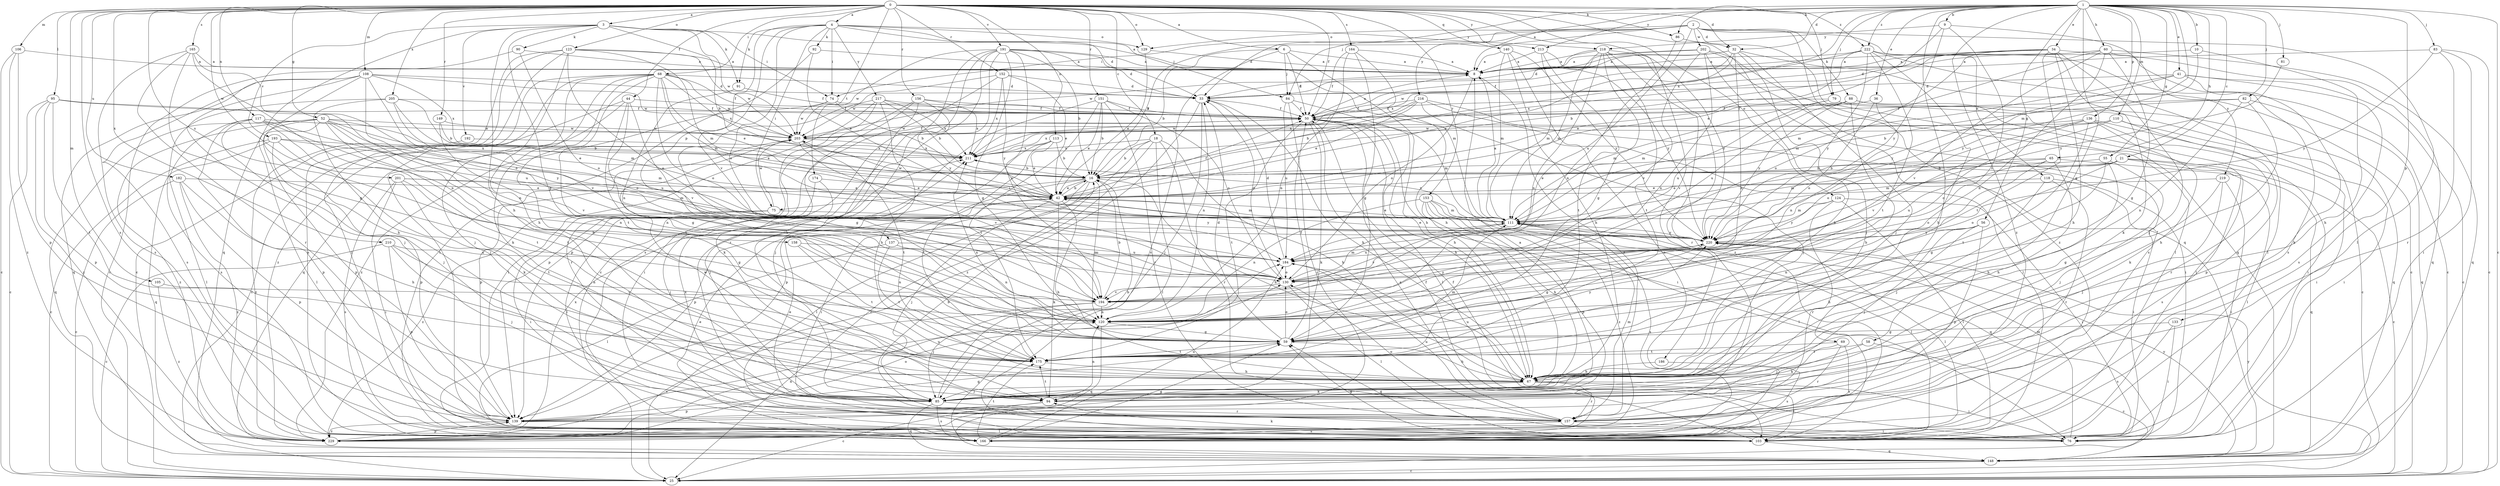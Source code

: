 strict digraph  {
0;
1;
2;
3;
4;
6;
8;
9;
10;
16;
18;
21;
25;
32;
33;
34;
36;
41;
42;
44;
50;
52;
55;
56;
58;
59;
60;
65;
67;
68;
69;
74;
75;
76;
79;
81;
82;
83;
84;
85;
86;
88;
90;
91;
92;
94;
95;
103;
105;
106;
108;
110;
111;
113;
117;
118;
120;
123;
124;
129;
130;
133;
136;
137;
139;
140;
148;
149;
151;
152;
153;
156;
157;
158;
164;
165;
166;
174;
175;
182;
184;
186;
191;
192;
193;
194;
201;
202;
203;
205;
210;
211;
213;
216;
217;
218;
219;
220;
222;
229;
0 -> 3  [label=a];
0 -> 4  [label=a];
0 -> 6  [label=a];
0 -> 18  [label=c];
0 -> 32  [label=d];
0 -> 44  [label=f];
0 -> 50  [label=f];
0 -> 52  [label=g];
0 -> 68  [label=i];
0 -> 79  [label=j];
0 -> 86  [label=k];
0 -> 95  [label=l];
0 -> 105  [label=m];
0 -> 106  [label=m];
0 -> 108  [label=m];
0 -> 113  [label=n];
0 -> 117  [label=n];
0 -> 123  [label=o];
0 -> 124  [label=o];
0 -> 129  [label=o];
0 -> 140  [label=q];
0 -> 148  [label=q];
0 -> 149  [label=r];
0 -> 151  [label=r];
0 -> 152  [label=r];
0 -> 153  [label=r];
0 -> 156  [label=r];
0 -> 158  [label=s];
0 -> 164  [label=s];
0 -> 165  [label=s];
0 -> 166  [label=s];
0 -> 174  [label=t];
0 -> 182  [label=u];
0 -> 186  [label=v];
0 -> 191  [label=v];
0 -> 201  [label=w];
0 -> 205  [label=x];
0 -> 210  [label=x];
0 -> 213  [label=y];
0 -> 222  [label=z];
1 -> 8  [label=a];
1 -> 9  [label=b];
1 -> 10  [label=b];
1 -> 21  [label=c];
1 -> 25  [label=c];
1 -> 32  [label=d];
1 -> 34  [label=e];
1 -> 36  [label=e];
1 -> 41  [label=e];
1 -> 55  [label=g];
1 -> 56  [label=g];
1 -> 58  [label=g];
1 -> 60  [label=h];
1 -> 65  [label=h];
1 -> 69  [label=i];
1 -> 79  [label=j];
1 -> 81  [label=j];
1 -> 82  [label=j];
1 -> 83  [label=j];
1 -> 84  [label=j];
1 -> 86  [label=k];
1 -> 110  [label=m];
1 -> 111  [label=m];
1 -> 133  [label=p];
1 -> 136  [label=p];
1 -> 211  [label=x];
1 -> 213  [label=y];
1 -> 222  [label=z];
1 -> 229  [label=z];
2 -> 16  [label=b];
2 -> 32  [label=d];
2 -> 33  [label=d];
2 -> 74  [label=i];
2 -> 88  [label=k];
2 -> 103  [label=l];
2 -> 118  [label=n];
2 -> 129  [label=o];
2 -> 184  [label=u];
2 -> 202  [label=w];
2 -> 216  [label=y];
2 -> 229  [label=z];
3 -> 8  [label=a];
3 -> 16  [label=b];
3 -> 59  [label=g];
3 -> 67  [label=h];
3 -> 74  [label=i];
3 -> 90  [label=k];
3 -> 91  [label=k];
3 -> 148  [label=q];
3 -> 192  [label=v];
3 -> 193  [label=v];
3 -> 203  [label=w];
4 -> 33  [label=d];
4 -> 74  [label=i];
4 -> 75  [label=i];
4 -> 84  [label=j];
4 -> 91  [label=k];
4 -> 92  [label=k];
4 -> 129  [label=o];
4 -> 130  [label=o];
4 -> 137  [label=p];
4 -> 194  [label=v];
4 -> 217  [label=y];
4 -> 218  [label=y];
6 -> 8  [label=a];
6 -> 16  [label=b];
6 -> 50  [label=f];
6 -> 67  [label=h];
6 -> 84  [label=j];
6 -> 166  [label=s];
8 -> 33  [label=d];
8 -> 130  [label=o];
8 -> 157  [label=r];
9 -> 42  [label=e];
9 -> 194  [label=v];
9 -> 218  [label=y];
9 -> 219  [label=y];
9 -> 220  [label=y];
10 -> 8  [label=a];
10 -> 67  [label=h];
10 -> 220  [label=y];
16 -> 42  [label=e];
16 -> 67  [label=h];
16 -> 75  [label=i];
16 -> 76  [label=i];
16 -> 103  [label=l];
16 -> 120  [label=n];
16 -> 139  [label=p];
18 -> 16  [label=b];
18 -> 25  [label=c];
18 -> 67  [label=h];
18 -> 103  [label=l];
18 -> 139  [label=p];
18 -> 157  [label=r];
18 -> 211  [label=x];
21 -> 16  [label=b];
21 -> 25  [label=c];
21 -> 42  [label=e];
21 -> 111  [label=m];
21 -> 130  [label=o];
21 -> 148  [label=q];
21 -> 166  [label=s];
25 -> 220  [label=y];
32 -> 8  [label=a];
32 -> 25  [label=c];
32 -> 42  [label=e];
32 -> 50  [label=f];
32 -> 67  [label=h];
32 -> 85  [label=j];
32 -> 120  [label=n];
32 -> 203  [label=w];
33 -> 50  [label=f];
33 -> 67  [label=h];
33 -> 85  [label=j];
33 -> 120  [label=n];
33 -> 229  [label=z];
34 -> 8  [label=a];
34 -> 16  [label=b];
34 -> 67  [label=h];
34 -> 85  [label=j];
34 -> 94  [label=k];
34 -> 130  [label=o];
34 -> 148  [label=q];
34 -> 175  [label=t];
34 -> 211  [label=x];
36 -> 50  [label=f];
36 -> 120  [label=n];
36 -> 130  [label=o];
41 -> 25  [label=c];
41 -> 33  [label=d];
41 -> 94  [label=k];
41 -> 111  [label=m];
41 -> 166  [label=s];
41 -> 220  [label=y];
42 -> 16  [label=b];
42 -> 50  [label=f];
42 -> 67  [label=h];
42 -> 85  [label=j];
42 -> 94  [label=k];
42 -> 111  [label=m];
42 -> 203  [label=w];
44 -> 25  [label=c];
44 -> 50  [label=f];
44 -> 59  [label=g];
44 -> 76  [label=i];
44 -> 175  [label=t];
44 -> 194  [label=v];
50 -> 8  [label=a];
50 -> 67  [label=h];
50 -> 76  [label=i];
50 -> 94  [label=k];
50 -> 103  [label=l];
50 -> 111  [label=m];
50 -> 166  [label=s];
50 -> 175  [label=t];
50 -> 203  [label=w];
52 -> 16  [label=b];
52 -> 42  [label=e];
52 -> 103  [label=l];
52 -> 120  [label=n];
52 -> 139  [label=p];
52 -> 148  [label=q];
52 -> 175  [label=t];
52 -> 184  [label=u];
52 -> 203  [label=w];
52 -> 229  [label=z];
55 -> 16  [label=b];
55 -> 59  [label=g];
55 -> 67  [label=h];
55 -> 85  [label=j];
56 -> 67  [label=h];
56 -> 85  [label=j];
56 -> 120  [label=n];
56 -> 139  [label=p];
56 -> 220  [label=y];
58 -> 25  [label=c];
58 -> 85  [label=j];
58 -> 175  [label=t];
59 -> 33  [label=d];
59 -> 50  [label=f];
59 -> 67  [label=h];
59 -> 130  [label=o];
59 -> 175  [label=t];
59 -> 211  [label=x];
59 -> 220  [label=y];
60 -> 8  [label=a];
60 -> 33  [label=d];
60 -> 59  [label=g];
60 -> 111  [label=m];
60 -> 120  [label=n];
60 -> 148  [label=q];
60 -> 166  [label=s];
60 -> 194  [label=v];
65 -> 16  [label=b];
65 -> 67  [label=h];
65 -> 103  [label=l];
65 -> 111  [label=m];
65 -> 130  [label=o];
65 -> 184  [label=u];
67 -> 76  [label=i];
67 -> 85  [label=j];
67 -> 94  [label=k];
67 -> 103  [label=l];
67 -> 157  [label=r];
67 -> 184  [label=u];
68 -> 33  [label=d];
68 -> 42  [label=e];
68 -> 50  [label=f];
68 -> 67  [label=h];
68 -> 85  [label=j];
68 -> 94  [label=k];
68 -> 111  [label=m];
68 -> 130  [label=o];
68 -> 148  [label=q];
68 -> 175  [label=t];
68 -> 203  [label=w];
68 -> 211  [label=x];
68 -> 229  [label=z];
69 -> 94  [label=k];
69 -> 157  [label=r];
69 -> 166  [label=s];
69 -> 175  [label=t];
74 -> 16  [label=b];
74 -> 50  [label=f];
74 -> 203  [label=w];
74 -> 229  [label=z];
75 -> 76  [label=i];
75 -> 203  [label=w];
75 -> 220  [label=y];
75 -> 229  [label=z];
76 -> 50  [label=f];
76 -> 59  [label=g];
76 -> 111  [label=m];
79 -> 25  [label=c];
79 -> 50  [label=f];
79 -> 76  [label=i];
79 -> 111  [label=m];
79 -> 184  [label=u];
81 -> 220  [label=y];
82 -> 16  [label=b];
82 -> 50  [label=f];
82 -> 67  [label=h];
82 -> 120  [label=n];
82 -> 148  [label=q];
83 -> 8  [label=a];
83 -> 25  [label=c];
83 -> 76  [label=i];
83 -> 157  [label=r];
83 -> 220  [label=y];
84 -> 50  [label=f];
84 -> 67  [label=h];
84 -> 184  [label=u];
84 -> 229  [label=z];
85 -> 16  [label=b];
85 -> 148  [label=q];
85 -> 157  [label=r];
85 -> 166  [label=s];
86 -> 120  [label=n];
86 -> 148  [label=q];
88 -> 50  [label=f];
88 -> 67  [label=h];
88 -> 103  [label=l];
88 -> 111  [label=m];
88 -> 148  [label=q];
88 -> 184  [label=u];
88 -> 220  [label=y];
90 -> 8  [label=a];
90 -> 25  [label=c];
90 -> 130  [label=o];
91 -> 50  [label=f];
91 -> 120  [label=n];
92 -> 8  [label=a];
92 -> 42  [label=e];
92 -> 103  [label=l];
94 -> 8  [label=a];
94 -> 25  [label=c];
94 -> 120  [label=n];
94 -> 139  [label=p];
94 -> 175  [label=t];
94 -> 203  [label=w];
95 -> 25  [label=c];
95 -> 50  [label=f];
95 -> 139  [label=p];
95 -> 175  [label=t];
95 -> 184  [label=u];
95 -> 229  [label=z];
103 -> 50  [label=f];
103 -> 59  [label=g];
103 -> 94  [label=k];
103 -> 148  [label=q];
105 -> 194  [label=v];
105 -> 229  [label=z];
106 -> 8  [label=a];
106 -> 25  [label=c];
106 -> 139  [label=p];
106 -> 229  [label=z];
108 -> 33  [label=d];
108 -> 67  [label=h];
108 -> 85  [label=j];
108 -> 120  [label=n];
108 -> 148  [label=q];
108 -> 166  [label=s];
108 -> 194  [label=v];
108 -> 203  [label=w];
108 -> 211  [label=x];
110 -> 76  [label=i];
110 -> 130  [label=o];
110 -> 139  [label=p];
110 -> 203  [label=w];
110 -> 211  [label=x];
111 -> 8  [label=a];
111 -> 42  [label=e];
111 -> 103  [label=l];
111 -> 166  [label=s];
111 -> 194  [label=v];
111 -> 211  [label=x];
111 -> 220  [label=y];
113 -> 16  [label=b];
113 -> 42  [label=e];
113 -> 85  [label=j];
113 -> 175  [label=t];
113 -> 211  [label=x];
117 -> 85  [label=j];
117 -> 103  [label=l];
117 -> 120  [label=n];
117 -> 139  [label=p];
117 -> 175  [label=t];
117 -> 203  [label=w];
117 -> 220  [label=y];
118 -> 42  [label=e];
118 -> 76  [label=i];
118 -> 85  [label=j];
118 -> 157  [label=r];
120 -> 59  [label=g];
120 -> 148  [label=q];
123 -> 8  [label=a];
123 -> 25  [label=c];
123 -> 67  [label=h];
123 -> 103  [label=l];
123 -> 111  [label=m];
123 -> 130  [label=o];
123 -> 166  [label=s];
123 -> 203  [label=w];
124 -> 76  [label=i];
124 -> 103  [label=l];
124 -> 111  [label=m];
124 -> 157  [label=r];
124 -> 220  [label=y];
129 -> 8  [label=a];
129 -> 42  [label=e];
130 -> 33  [label=d];
130 -> 103  [label=l];
130 -> 111  [label=m];
130 -> 194  [label=v];
133 -> 59  [label=g];
133 -> 76  [label=i];
133 -> 166  [label=s];
136 -> 76  [label=i];
136 -> 94  [label=k];
136 -> 130  [label=o];
136 -> 157  [label=r];
136 -> 175  [label=t];
136 -> 194  [label=v];
136 -> 203  [label=w];
137 -> 103  [label=l];
137 -> 120  [label=n];
137 -> 175  [label=t];
137 -> 184  [label=u];
139 -> 59  [label=g];
139 -> 103  [label=l];
139 -> 184  [label=u];
139 -> 229  [label=z];
140 -> 8  [label=a];
140 -> 67  [label=h];
140 -> 111  [label=m];
140 -> 166  [label=s];
140 -> 220  [label=y];
148 -> 25  [label=c];
148 -> 220  [label=y];
149 -> 42  [label=e];
149 -> 194  [label=v];
149 -> 203  [label=w];
151 -> 16  [label=b];
151 -> 42  [label=e];
151 -> 50  [label=f];
151 -> 85  [label=j];
151 -> 130  [label=o];
151 -> 157  [label=r];
151 -> 175  [label=t];
152 -> 33  [label=d];
152 -> 42  [label=e];
152 -> 139  [label=p];
152 -> 203  [label=w];
152 -> 211  [label=x];
152 -> 220  [label=y];
153 -> 67  [label=h];
153 -> 103  [label=l];
153 -> 111  [label=m];
153 -> 120  [label=n];
153 -> 139  [label=p];
153 -> 148  [label=q];
153 -> 229  [label=z];
156 -> 50  [label=f];
156 -> 76  [label=i];
156 -> 94  [label=k];
156 -> 139  [label=p];
156 -> 211  [label=x];
156 -> 220  [label=y];
157 -> 16  [label=b];
157 -> 42  [label=e];
157 -> 76  [label=i];
157 -> 111  [label=m];
157 -> 130  [label=o];
157 -> 166  [label=s];
157 -> 184  [label=u];
157 -> 211  [label=x];
158 -> 120  [label=n];
158 -> 175  [label=t];
158 -> 184  [label=u];
164 -> 8  [label=a];
164 -> 50  [label=f];
164 -> 59  [label=g];
164 -> 67  [label=h];
164 -> 120  [label=n];
165 -> 8  [label=a];
165 -> 59  [label=g];
165 -> 120  [label=n];
165 -> 130  [label=o];
165 -> 157  [label=r];
165 -> 166  [label=s];
166 -> 42  [label=e];
166 -> 59  [label=g];
166 -> 175  [label=t];
166 -> 184  [label=u];
174 -> 42  [label=e];
174 -> 85  [label=j];
174 -> 103  [label=l];
175 -> 67  [label=h];
175 -> 111  [label=m];
182 -> 25  [label=c];
182 -> 42  [label=e];
182 -> 67  [label=h];
182 -> 139  [label=p];
182 -> 229  [label=z];
184 -> 33  [label=d];
184 -> 130  [label=o];
186 -> 67  [label=h];
186 -> 166  [label=s];
191 -> 8  [label=a];
191 -> 16  [label=b];
191 -> 25  [label=c];
191 -> 33  [label=d];
191 -> 59  [label=g];
191 -> 94  [label=k];
191 -> 111  [label=m];
191 -> 157  [label=r];
191 -> 166  [label=s];
191 -> 194  [label=v];
191 -> 203  [label=w];
192 -> 211  [label=x];
192 -> 229  [label=z];
193 -> 25  [label=c];
193 -> 94  [label=k];
193 -> 111  [label=m];
193 -> 139  [label=p];
193 -> 148  [label=q];
193 -> 211  [label=x];
194 -> 16  [label=b];
194 -> 25  [label=c];
194 -> 85  [label=j];
194 -> 120  [label=n];
194 -> 220  [label=y];
201 -> 42  [label=e];
201 -> 59  [label=g];
201 -> 76  [label=i];
201 -> 111  [label=m];
201 -> 166  [label=s];
201 -> 175  [label=t];
202 -> 8  [label=a];
202 -> 85  [label=j];
202 -> 103  [label=l];
202 -> 120  [label=n];
202 -> 166  [label=s];
202 -> 194  [label=v];
202 -> 203  [label=w];
203 -> 50  [label=f];
203 -> 139  [label=p];
203 -> 175  [label=t];
203 -> 194  [label=v];
203 -> 211  [label=x];
205 -> 16  [label=b];
205 -> 50  [label=f];
205 -> 85  [label=j];
205 -> 111  [label=m];
205 -> 130  [label=o];
205 -> 166  [label=s];
210 -> 25  [label=c];
210 -> 85  [label=j];
210 -> 120  [label=n];
210 -> 139  [label=p];
210 -> 184  [label=u];
211 -> 16  [label=b];
213 -> 8  [label=a];
213 -> 111  [label=m];
213 -> 175  [label=t];
213 -> 220  [label=y];
216 -> 16  [label=b];
216 -> 42  [label=e];
216 -> 50  [label=f];
216 -> 76  [label=i];
216 -> 85  [label=j];
216 -> 103  [label=l];
216 -> 211  [label=x];
217 -> 16  [label=b];
217 -> 50  [label=f];
217 -> 59  [label=g];
217 -> 67  [label=h];
217 -> 103  [label=l];
217 -> 157  [label=r];
217 -> 211  [label=x];
218 -> 8  [label=a];
218 -> 33  [label=d];
218 -> 59  [label=g];
218 -> 111  [label=m];
218 -> 120  [label=n];
218 -> 157  [label=r];
218 -> 175  [label=t];
218 -> 220  [label=y];
218 -> 229  [label=z];
219 -> 42  [label=e];
219 -> 59  [label=g];
219 -> 76  [label=i];
219 -> 85  [label=j];
220 -> 42  [label=e];
220 -> 59  [label=g];
220 -> 103  [label=l];
220 -> 184  [label=u];
222 -> 8  [label=a];
222 -> 25  [label=c];
222 -> 42  [label=e];
222 -> 67  [label=h];
222 -> 103  [label=l];
222 -> 175  [label=t];
222 -> 211  [label=x];
222 -> 220  [label=y];
229 -> 120  [label=n];
229 -> 130  [label=o];
229 -> 139  [label=p];
229 -> 211  [label=x];
}
